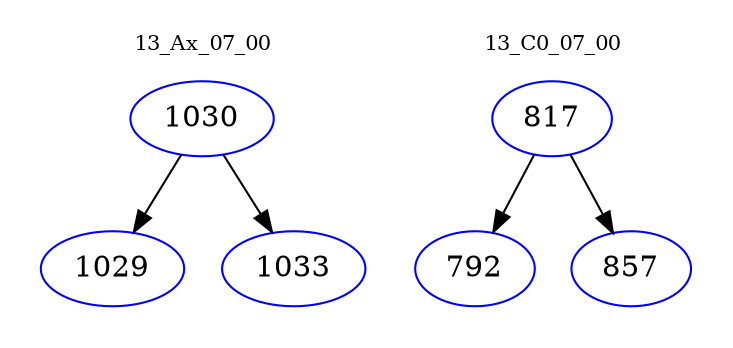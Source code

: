 digraph{
subgraph cluster_0 {
color = white
label = "13_Ax_07_00";
fontsize=10;
T0_1030 [label="1030", color="blue"]
T0_1030 -> T0_1029 [color="black"]
T0_1029 [label="1029", color="blue"]
T0_1030 -> T0_1033 [color="black"]
T0_1033 [label="1033", color="blue"]
}
subgraph cluster_1 {
color = white
label = "13_C0_07_00";
fontsize=10;
T1_817 [label="817", color="blue"]
T1_817 -> T1_792 [color="black"]
T1_792 [label="792", color="blue"]
T1_817 -> T1_857 [color="black"]
T1_857 [label="857", color="blue"]
}
}
